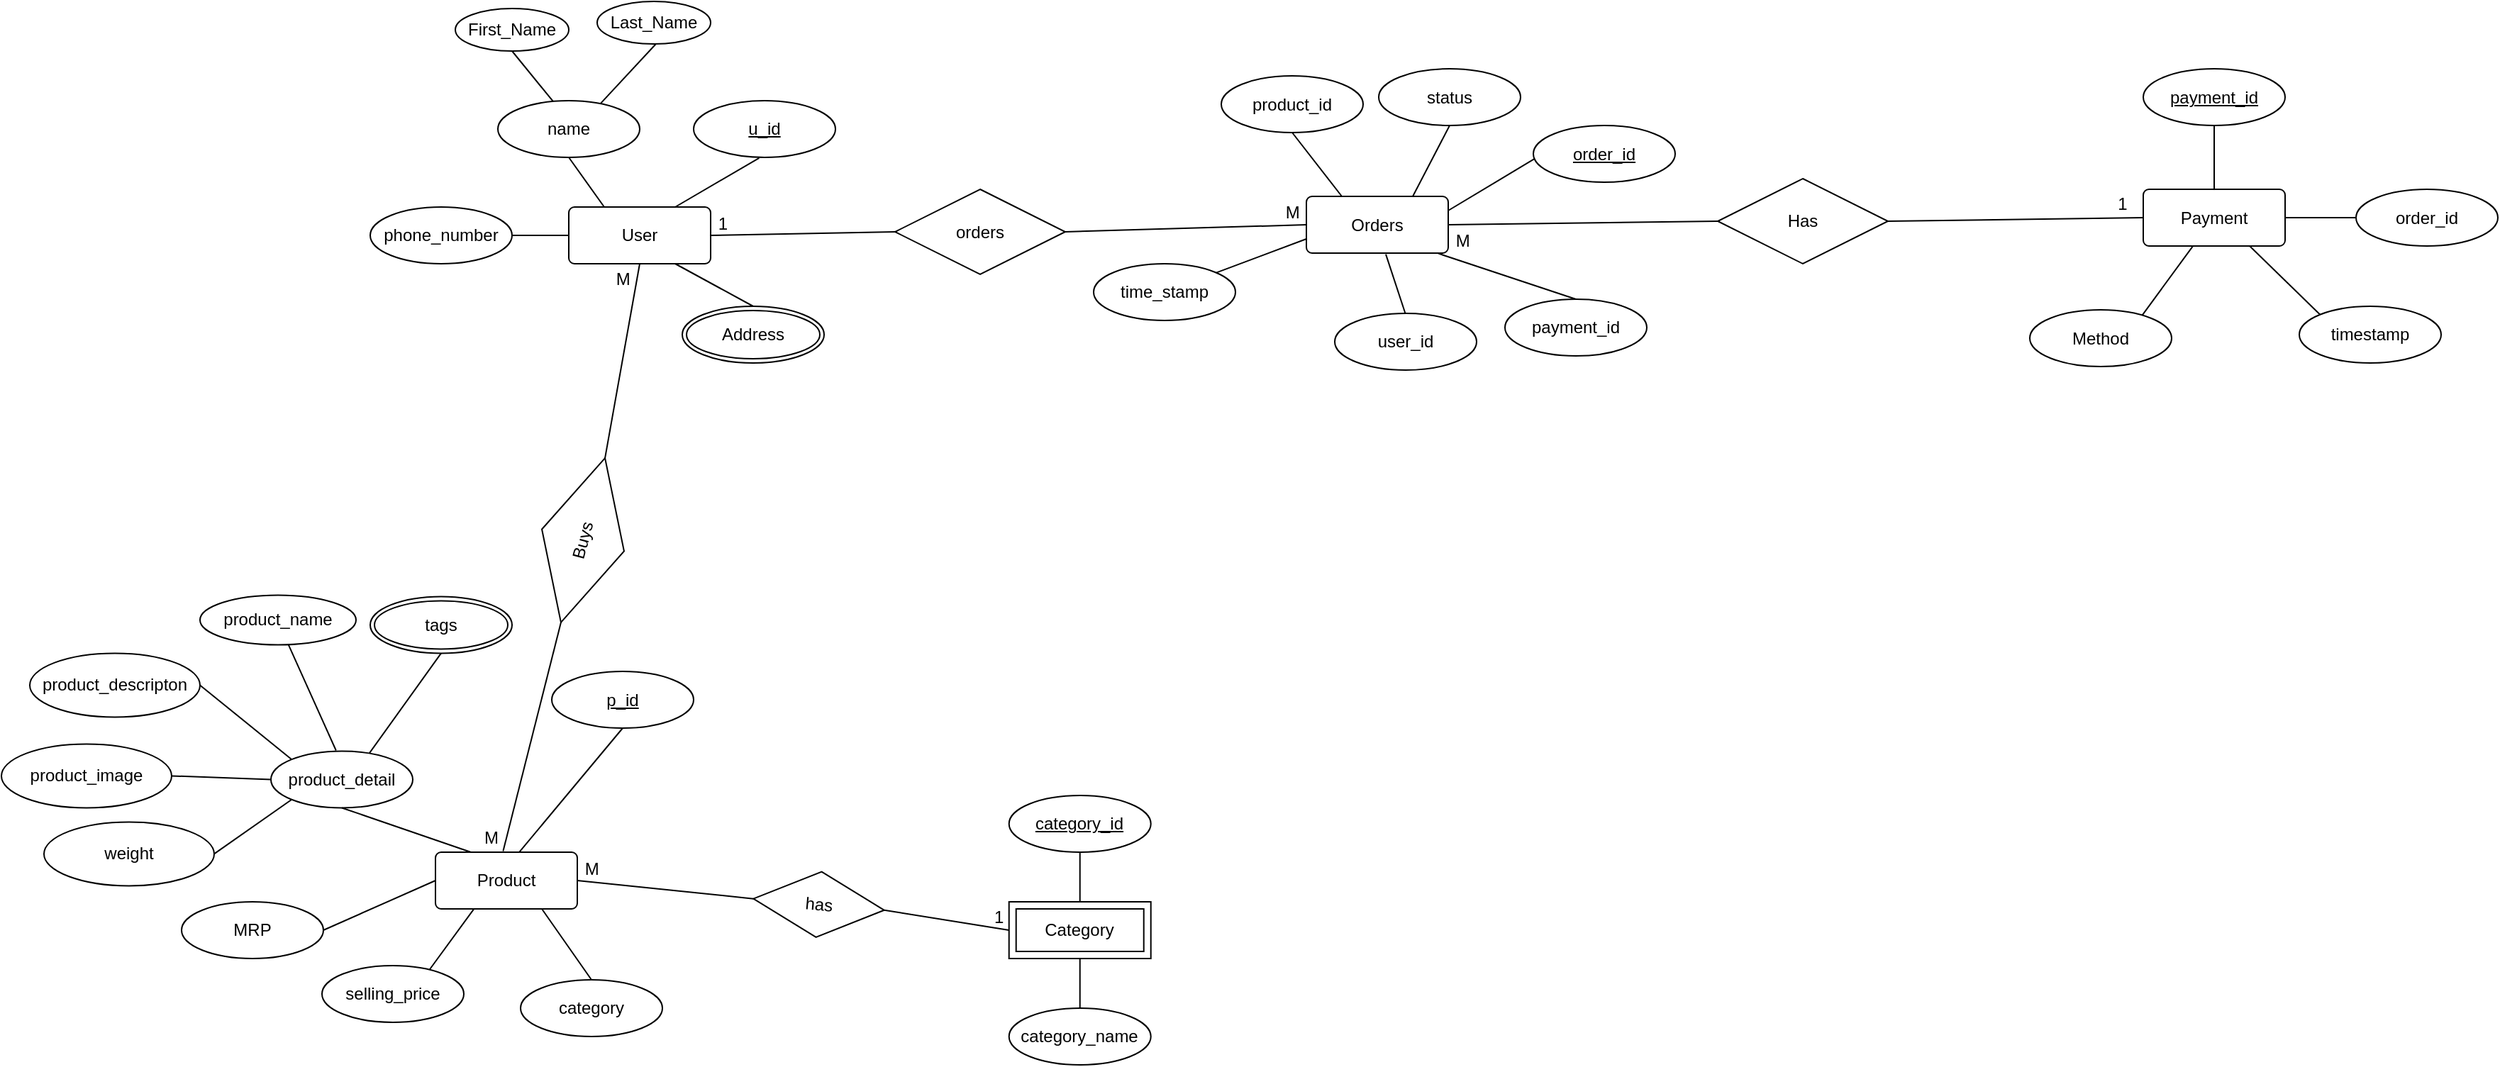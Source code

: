 <mxfile version="20.7.4" type="github">
  <diagram id="uWTazUt5wrkg9_69gz7J" name="Page-1">
    <mxGraphModel dx="2607" dy="2558" grid="1" gridSize="10" guides="1" tooltips="1" connect="1" arrows="1" fold="1" page="1" pageScale="1" pageWidth="827" pageHeight="1169" math="0" shadow="0">
      <root>
        <mxCell id="0" />
        <mxCell id="1" parent="0" />
        <mxCell id="tgCRLHgkdqEfZ8YYRcge-3" value="Product" style="rounded=1;arcSize=10;whiteSpace=wrap;html=1;align=center;" vertex="1" parent="1">
          <mxGeometry x="1006" y="590" width="100" height="40" as="geometry" />
        </mxCell>
        <mxCell id="tgCRLHgkdqEfZ8YYRcge-4" value="User" style="rounded=1;arcSize=10;whiteSpace=wrap;html=1;align=center;" vertex="1" parent="1">
          <mxGeometry x="1100" y="135" width="100" height="40" as="geometry" />
        </mxCell>
        <mxCell id="tgCRLHgkdqEfZ8YYRcge-7" value="Category" style="shape=ext;margin=3;double=1;whiteSpace=wrap;html=1;align=center;" vertex="1" parent="1">
          <mxGeometry x="1410.36" y="625" width="100" height="40" as="geometry" />
        </mxCell>
        <mxCell id="tgCRLHgkdqEfZ8YYRcge-8" value="Payment" style="rounded=1;arcSize=10;whiteSpace=wrap;html=1;align=center;" vertex="1" parent="1">
          <mxGeometry x="2210" y="122.5" width="100" height="40" as="geometry" />
        </mxCell>
        <mxCell id="tgCRLHgkdqEfZ8YYRcge-9" value="u_id" style="ellipse;whiteSpace=wrap;html=1;align=center;fontStyle=4;" vertex="1" parent="1">
          <mxGeometry x="1188" y="60" width="100" height="40" as="geometry" />
        </mxCell>
        <mxCell id="tgCRLHgkdqEfZ8YYRcge-10" value="" style="endArrow=none;html=1;rounded=0;exitX=0.75;exitY=0;exitDx=0;exitDy=0;entryX=0.462;entryY=1.01;entryDx=0;entryDy=0;entryPerimeter=0;" edge="1" parent="1" source="tgCRLHgkdqEfZ8YYRcge-4" target="tgCRLHgkdqEfZ8YYRcge-9">
          <mxGeometry relative="1" as="geometry">
            <mxPoint x="1250" y="135" as="sourcePoint" />
            <mxPoint x="1410" y="135" as="targetPoint" />
          </mxGeometry>
        </mxCell>
        <mxCell id="tgCRLHgkdqEfZ8YYRcge-12" value="name" style="ellipse;whiteSpace=wrap;html=1;align=center;" vertex="1" parent="1">
          <mxGeometry x="1050" y="60" width="100" height="40" as="geometry" />
        </mxCell>
        <mxCell id="tgCRLHgkdqEfZ8YYRcge-15" value="" style="endArrow=none;html=1;rounded=0;exitX=0.5;exitY=1;exitDx=0;exitDy=0;entryX=0.25;entryY=0;entryDx=0;entryDy=0;" edge="1" parent="1" source="tgCRLHgkdqEfZ8YYRcge-12" target="tgCRLHgkdqEfZ8YYRcge-4">
          <mxGeometry relative="1" as="geometry">
            <mxPoint x="1130" y="55" as="sourcePoint" />
            <mxPoint x="1290" y="55" as="targetPoint" />
          </mxGeometry>
        </mxCell>
        <mxCell id="tgCRLHgkdqEfZ8YYRcge-17" value="" style="endArrow=none;html=1;rounded=0;exitX=0.389;exitY=0.012;exitDx=0;exitDy=0;exitPerimeter=0;entryX=0.5;entryY=1;entryDx=0;entryDy=0;" edge="1" parent="1" source="tgCRLHgkdqEfZ8YYRcge-12" target="tgCRLHgkdqEfZ8YYRcge-20">
          <mxGeometry relative="1" as="geometry">
            <mxPoint x="1040" y="90" as="sourcePoint" />
            <mxPoint x="1080" y="30" as="targetPoint" />
          </mxGeometry>
        </mxCell>
        <mxCell id="tgCRLHgkdqEfZ8YYRcge-20" value="First_Name" style="ellipse;whiteSpace=wrap;html=1;align=center;" vertex="1" parent="1">
          <mxGeometry x="1020" y="-5" width="80" height="30" as="geometry" />
        </mxCell>
        <mxCell id="tgCRLHgkdqEfZ8YYRcge-21" value="Last_Name" style="ellipse;whiteSpace=wrap;html=1;align=center;" vertex="1" parent="1">
          <mxGeometry x="1120" y="-10" width="80" height="30" as="geometry" />
        </mxCell>
        <mxCell id="tgCRLHgkdqEfZ8YYRcge-24" value="Address" style="ellipse;shape=doubleEllipse;margin=3;whiteSpace=wrap;html=1;align=center;" vertex="1" parent="1">
          <mxGeometry x="1180" y="205" width="100" height="40" as="geometry" />
        </mxCell>
        <mxCell id="tgCRLHgkdqEfZ8YYRcge-27" value="" style="endArrow=none;html=1;rounded=0;exitX=0.721;exitY=0.058;exitDx=0;exitDy=0;exitPerimeter=0;entryX=0.515;entryY=1.008;entryDx=0;entryDy=0;entryPerimeter=0;" edge="1" parent="1" target="tgCRLHgkdqEfZ8YYRcge-21">
          <mxGeometry relative="1" as="geometry">
            <mxPoint x="1122.1" y="62.32" as="sourcePoint" />
            <mxPoint x="1180" y="20" as="targetPoint" />
          </mxGeometry>
        </mxCell>
        <mxCell id="tgCRLHgkdqEfZ8YYRcge-28" value="" style="endArrow=none;html=1;rounded=0;exitX=0.75;exitY=1;exitDx=0;exitDy=0;entryX=0.5;entryY=0;entryDx=0;entryDy=0;" edge="1" parent="1" source="tgCRLHgkdqEfZ8YYRcge-4" target="tgCRLHgkdqEfZ8YYRcge-24">
          <mxGeometry relative="1" as="geometry">
            <mxPoint x="1182.1" y="77.32" as="sourcePoint" />
            <mxPoint x="1214.16" y="35.42" as="targetPoint" />
          </mxGeometry>
        </mxCell>
        <mxCell id="tgCRLHgkdqEfZ8YYRcge-30" value="phone_number" style="ellipse;whiteSpace=wrap;html=1;align=center;" vertex="1" parent="1">
          <mxGeometry x="960" y="135" width="100" height="40" as="geometry" />
        </mxCell>
        <mxCell id="tgCRLHgkdqEfZ8YYRcge-31" value="" style="endArrow=none;html=1;rounded=0;entryX=0;entryY=0.5;entryDx=0;entryDy=0;" edge="1" parent="1" target="tgCRLHgkdqEfZ8YYRcge-4">
          <mxGeometry relative="1" as="geometry">
            <mxPoint x="1060" y="155" as="sourcePoint" />
            <mxPoint x="1090" y="155" as="targetPoint" />
          </mxGeometry>
        </mxCell>
        <mxCell id="tgCRLHgkdqEfZ8YYRcge-32" value="&lt;u&gt;payment_id&lt;/u&gt;" style="ellipse;whiteSpace=wrap;html=1;align=center;" vertex="1" parent="1">
          <mxGeometry x="2210" y="37.5" width="100" height="40" as="geometry" />
        </mxCell>
        <mxCell id="tgCRLHgkdqEfZ8YYRcge-33" value="order_id" style="ellipse;whiteSpace=wrap;html=1;align=center;" vertex="1" parent="1">
          <mxGeometry x="2360" y="122.5" width="100" height="40" as="geometry" />
        </mxCell>
        <mxCell id="tgCRLHgkdqEfZ8YYRcge-35" value="timestamp" style="ellipse;whiteSpace=wrap;html=1;align=center;" vertex="1" parent="1">
          <mxGeometry x="2320" y="205" width="100" height="40" as="geometry" />
        </mxCell>
        <mxCell id="tgCRLHgkdqEfZ8YYRcge-37" value="Method" style="ellipse;whiteSpace=wrap;html=1;align=center;" vertex="1" parent="1">
          <mxGeometry x="2130" y="207.5" width="100" height="40" as="geometry" />
        </mxCell>
        <mxCell id="tgCRLHgkdqEfZ8YYRcge-38" value="" style="endArrow=none;html=1;rounded=0;entryX=0.5;entryY=0;entryDx=0;entryDy=0;" edge="1" parent="1" source="tgCRLHgkdqEfZ8YYRcge-32" target="tgCRLHgkdqEfZ8YYRcge-8">
          <mxGeometry relative="1" as="geometry">
            <mxPoint x="1840" y="-77.5" as="sourcePoint" />
            <mxPoint x="1916.2" y="-127.1" as="targetPoint" />
          </mxGeometry>
        </mxCell>
        <mxCell id="tgCRLHgkdqEfZ8YYRcge-41" value="" style="endArrow=none;html=1;rounded=0;exitX=0.793;exitY=0.095;exitDx=0;exitDy=0;exitPerimeter=0;entryX=0.35;entryY=1.001;entryDx=0;entryDy=0;entryPerimeter=0;" edge="1" parent="1" source="tgCRLHgkdqEfZ8YYRcge-37" target="tgCRLHgkdqEfZ8YYRcge-8">
          <mxGeometry width="50" height="50" relative="1" as="geometry">
            <mxPoint x="2040" y="152.5" as="sourcePoint" />
            <mxPoint x="2090" y="102.5" as="targetPoint" />
          </mxGeometry>
        </mxCell>
        <mxCell id="tgCRLHgkdqEfZ8YYRcge-44" value="" style="endArrow=none;html=1;rounded=0;exitX=0;exitY=0;exitDx=0;exitDy=0;entryX=0.75;entryY=1;entryDx=0;entryDy=0;" edge="1" parent="1" source="tgCRLHgkdqEfZ8YYRcge-35" target="tgCRLHgkdqEfZ8YYRcge-8">
          <mxGeometry width="50" height="50" relative="1" as="geometry">
            <mxPoint x="2209.3" y="216.3" as="sourcePoint" />
            <mxPoint x="2310" y="167.5" as="targetPoint" />
          </mxGeometry>
        </mxCell>
        <mxCell id="tgCRLHgkdqEfZ8YYRcge-45" value="" style="endArrow=none;html=1;rounded=0;entryX=0;entryY=0.5;entryDx=0;entryDy=0;exitX=1;exitY=0.5;exitDx=0;exitDy=0;" edge="1" parent="1" source="tgCRLHgkdqEfZ8YYRcge-8" target="tgCRLHgkdqEfZ8YYRcge-33">
          <mxGeometry width="50" height="50" relative="1" as="geometry">
            <mxPoint x="2320" y="142.5" as="sourcePoint" />
            <mxPoint x="2350" y="142.5" as="targetPoint" />
          </mxGeometry>
        </mxCell>
        <mxCell id="tgCRLHgkdqEfZ8YYRcge-46" value="&lt;u&gt;p_id&lt;/u&gt;" style="ellipse;whiteSpace=wrap;html=1;align=center;" vertex="1" parent="1">
          <mxGeometry x="1088" y="462.5" width="100" height="40" as="geometry" />
        </mxCell>
        <mxCell id="tgCRLHgkdqEfZ8YYRcge-47" value="product_detail" style="ellipse;whiteSpace=wrap;html=1;align=center;" vertex="1" parent="1">
          <mxGeometry x="890" y="518.72" width="100" height="40" as="geometry" />
        </mxCell>
        <mxCell id="tgCRLHgkdqEfZ8YYRcge-50" value="" style="endArrow=none;html=1;rounded=0;exitX=0.5;exitY=1;exitDx=0;exitDy=0;entryX=0.25;entryY=0;entryDx=0;entryDy=0;" edge="1" parent="1" source="tgCRLHgkdqEfZ8YYRcge-47" target="tgCRLHgkdqEfZ8YYRcge-3">
          <mxGeometry relative="1" as="geometry">
            <mxPoint x="906" y="540" as="sourcePoint" />
            <mxPoint x="1066" y="540" as="targetPoint" />
          </mxGeometry>
        </mxCell>
        <mxCell id="tgCRLHgkdqEfZ8YYRcge-51" value="" style="endArrow=none;html=1;rounded=0;entryX=0.5;entryY=1;entryDx=0;entryDy=0;exitX=0.589;exitY=0.004;exitDx=0;exitDy=0;exitPerimeter=0;" edge="1" parent="1" source="tgCRLHgkdqEfZ8YYRcge-3" target="tgCRLHgkdqEfZ8YYRcge-46">
          <mxGeometry relative="1" as="geometry">
            <mxPoint x="896" y="550" as="sourcePoint" />
            <mxPoint x="1056" y="550" as="targetPoint" />
          </mxGeometry>
        </mxCell>
        <mxCell id="tgCRLHgkdqEfZ8YYRcge-54" value="product_name" style="ellipse;whiteSpace=wrap;html=1;align=center;" vertex="1" parent="1">
          <mxGeometry x="840" y="408.72" width="110" height="35" as="geometry" />
        </mxCell>
        <mxCell id="tgCRLHgkdqEfZ8YYRcge-56" value="tags" style="ellipse;shape=doubleEllipse;margin=3;whiteSpace=wrap;html=1;align=center;" vertex="1" parent="1">
          <mxGeometry x="960" y="409.72" width="100" height="40" as="geometry" />
        </mxCell>
        <mxCell id="tgCRLHgkdqEfZ8YYRcge-57" value="product_descripton" style="ellipse;whiteSpace=wrap;html=1;align=center;" vertex="1" parent="1">
          <mxGeometry x="720" y="449.72" width="120" height="45" as="geometry" />
        </mxCell>
        <mxCell id="tgCRLHgkdqEfZ8YYRcge-58" value="product_image" style="ellipse;whiteSpace=wrap;html=1;align=center;" vertex="1" parent="1">
          <mxGeometry x="700" y="513.72" width="120" height="45" as="geometry" />
        </mxCell>
        <mxCell id="tgCRLHgkdqEfZ8YYRcge-60" value="weight" style="ellipse;whiteSpace=wrap;html=1;align=center;" vertex="1" parent="1">
          <mxGeometry x="730" y="568.72" width="120" height="45" as="geometry" />
        </mxCell>
        <mxCell id="tgCRLHgkdqEfZ8YYRcge-62" value="" style="endArrow=none;html=1;rounded=0;entryX=0.459;entryY=-0.012;entryDx=0;entryDy=0;entryPerimeter=0;exitX=0.567;exitY=0.999;exitDx=0;exitDy=0;exitPerimeter=0;" edge="1" parent="1" source="tgCRLHgkdqEfZ8YYRcge-54" target="tgCRLHgkdqEfZ8YYRcge-47">
          <mxGeometry relative="1" as="geometry">
            <mxPoint x="720" y="458.72" as="sourcePoint" />
            <mxPoint x="880" y="458.72" as="targetPoint" />
          </mxGeometry>
        </mxCell>
        <mxCell id="tgCRLHgkdqEfZ8YYRcge-63" value="" style="endArrow=none;html=1;rounded=0;entryX=0;entryY=0;entryDx=0;entryDy=0;exitX=1;exitY=0.5;exitDx=0;exitDy=0;" edge="1" parent="1" source="tgCRLHgkdqEfZ8YYRcge-57" target="tgCRLHgkdqEfZ8YYRcge-47">
          <mxGeometry relative="1" as="geometry">
            <mxPoint x="912.37" y="453.685" as="sourcePoint" />
            <mxPoint x="945.9" y="528.24" as="targetPoint" />
          </mxGeometry>
        </mxCell>
        <mxCell id="tgCRLHgkdqEfZ8YYRcge-64" value="" style="endArrow=none;html=1;rounded=0;entryX=0;entryY=0.5;entryDx=0;entryDy=0;exitX=1;exitY=0.5;exitDx=0;exitDy=0;" edge="1" parent="1" source="tgCRLHgkdqEfZ8YYRcge-58" target="tgCRLHgkdqEfZ8YYRcge-47">
          <mxGeometry relative="1" as="geometry">
            <mxPoint x="850.0" y="482.22" as="sourcePoint" />
            <mxPoint x="914.673" y="534.567" as="targetPoint" />
          </mxGeometry>
        </mxCell>
        <mxCell id="tgCRLHgkdqEfZ8YYRcge-65" value="" style="endArrow=none;html=1;rounded=0;entryX=0;entryY=1;entryDx=0;entryDy=0;exitX=1;exitY=0.5;exitDx=0;exitDy=0;" edge="1" parent="1" source="tgCRLHgkdqEfZ8YYRcge-60" target="tgCRLHgkdqEfZ8YYRcge-47">
          <mxGeometry relative="1" as="geometry">
            <mxPoint x="830.0" y="546.22" as="sourcePoint" />
            <mxPoint x="900.0" y="548.72" as="targetPoint" />
          </mxGeometry>
        </mxCell>
        <mxCell id="tgCRLHgkdqEfZ8YYRcge-66" value="" style="endArrow=none;html=1;rounded=0;entryX=0.695;entryY=0.033;entryDx=0;entryDy=0;exitX=0.5;exitY=1;exitDx=0;exitDy=0;entryPerimeter=0;" edge="1" parent="1" source="tgCRLHgkdqEfZ8YYRcge-56" target="tgCRLHgkdqEfZ8YYRcge-47">
          <mxGeometry relative="1" as="geometry">
            <mxPoint x="912.37" y="453.685" as="sourcePoint" />
            <mxPoint x="945.9" y="528.24" as="targetPoint" />
          </mxGeometry>
        </mxCell>
        <mxCell id="tgCRLHgkdqEfZ8YYRcge-67" value="MRP" style="ellipse;whiteSpace=wrap;html=1;align=center;" vertex="1" parent="1">
          <mxGeometry x="827" y="625" width="100" height="40" as="geometry" />
        </mxCell>
        <mxCell id="tgCRLHgkdqEfZ8YYRcge-68" value="selling_price" style="ellipse;whiteSpace=wrap;html=1;align=center;" vertex="1" parent="1">
          <mxGeometry x="926" y="670" width="100" height="40" as="geometry" />
        </mxCell>
        <mxCell id="tgCRLHgkdqEfZ8YYRcge-69" value="" style="endArrow=none;html=1;rounded=0;entryX=0;entryY=0.5;entryDx=0;entryDy=0;exitX=1;exitY=0.5;exitDx=0;exitDy=0;" edge="1" parent="1" source="tgCRLHgkdqEfZ8YYRcge-67" target="tgCRLHgkdqEfZ8YYRcge-3">
          <mxGeometry relative="1" as="geometry">
            <mxPoint x="906.0" y="562.5" as="sourcePoint" />
            <mxPoint x="960.645" y="524.142" as="targetPoint" />
          </mxGeometry>
        </mxCell>
        <mxCell id="tgCRLHgkdqEfZ8YYRcge-70" value="" style="endArrow=none;html=1;rounded=0;entryX=0.271;entryY=1.002;entryDx=0;entryDy=0;exitX=0.758;exitY=0.072;exitDx=0;exitDy=0;entryPerimeter=0;exitPerimeter=0;" edge="1" parent="1" source="tgCRLHgkdqEfZ8YYRcge-68" target="tgCRLHgkdqEfZ8YYRcge-3">
          <mxGeometry relative="1" as="geometry">
            <mxPoint x="936" y="620" as="sourcePoint" />
            <mxPoint x="1016" y="620" as="targetPoint" />
          </mxGeometry>
        </mxCell>
        <mxCell id="tgCRLHgkdqEfZ8YYRcge-71" value="category" style="ellipse;whiteSpace=wrap;html=1;align=center;" vertex="1" parent="1">
          <mxGeometry x="1066" y="680" width="100" height="40" as="geometry" />
        </mxCell>
        <mxCell id="tgCRLHgkdqEfZ8YYRcge-72" value="" style="endArrow=none;html=1;rounded=0;entryX=0.75;entryY=1;entryDx=0;entryDy=0;exitX=0.5;exitY=0;exitDx=0;exitDy=0;" edge="1" parent="1" source="tgCRLHgkdqEfZ8YYRcge-71" target="tgCRLHgkdqEfZ8YYRcge-3">
          <mxGeometry relative="1" as="geometry">
            <mxPoint x="981.8" y="672.88" as="sourcePoint" />
            <mxPoint x="1043.1" y="640.08" as="targetPoint" />
          </mxGeometry>
        </mxCell>
        <mxCell id="tgCRLHgkdqEfZ8YYRcge-73" value="&lt;u&gt;category_id&lt;/u&gt;" style="ellipse;whiteSpace=wrap;html=1;align=center;" vertex="1" parent="1">
          <mxGeometry x="1410.36" y="550" width="100" height="40" as="geometry" />
        </mxCell>
        <mxCell id="tgCRLHgkdqEfZ8YYRcge-74" value="category_name" style="ellipse;whiteSpace=wrap;html=1;align=center;" vertex="1" parent="1">
          <mxGeometry x="1410.36" y="700" width="100" height="40" as="geometry" />
        </mxCell>
        <mxCell id="tgCRLHgkdqEfZ8YYRcge-78" value="" style="endArrow=none;html=1;rounded=0;exitX=1;exitY=0.5;exitDx=0;exitDy=0;entryX=0;entryY=0.5;entryDx=0;entryDy=0;startArrow=none;" edge="1" parent="1" source="tgCRLHgkdqEfZ8YYRcge-82" target="tgCRLHgkdqEfZ8YYRcge-7">
          <mxGeometry relative="1" as="geometry">
            <mxPoint x="1166" y="630" as="sourcePoint" />
            <mxPoint x="1326" y="630" as="targetPoint" />
          </mxGeometry>
        </mxCell>
        <mxCell id="tgCRLHgkdqEfZ8YYRcge-80" value="1&amp;nbsp;" style="resizable=0;html=1;align=right;verticalAlign=bottom;" connectable="0" vertex="1" parent="tgCRLHgkdqEfZ8YYRcge-78">
          <mxGeometry x="1" relative="1" as="geometry" />
        </mxCell>
        <mxCell id="tgCRLHgkdqEfZ8YYRcge-82" value="has" style="shape=rhombus;perimeter=rhombusPerimeter;whiteSpace=wrap;html=1;align=center;rotation=5;" vertex="1" parent="1">
          <mxGeometry x="1230" y="603.72" width="92.56" height="46.28" as="geometry" />
        </mxCell>
        <mxCell id="tgCRLHgkdqEfZ8YYRcge-83" value="" style="endArrow=none;html=1;rounded=0;exitX=1;exitY=0.5;exitDx=0;exitDy=0;entryX=0;entryY=0.5;entryDx=0;entryDy=0;" edge="1" parent="1" source="tgCRLHgkdqEfZ8YYRcge-3" target="tgCRLHgkdqEfZ8YYRcge-82">
          <mxGeometry relative="1" as="geometry">
            <mxPoint x="1106" y="610" as="sourcePoint" />
            <mxPoint x="1346" y="635" as="targetPoint" />
          </mxGeometry>
        </mxCell>
        <mxCell id="tgCRLHgkdqEfZ8YYRcge-84" value="&amp;nbsp;M" style="resizable=0;html=1;align=left;verticalAlign=bottom;" connectable="0" vertex="1" parent="tgCRLHgkdqEfZ8YYRcge-83">
          <mxGeometry x="-1" relative="1" as="geometry" />
        </mxCell>
        <mxCell id="tgCRLHgkdqEfZ8YYRcge-86" value="" style="endArrow=none;html=1;rounded=0;entryX=0.5;entryY=0;entryDx=0;entryDy=0;exitX=0.5;exitY=1;exitDx=0;exitDy=0;" edge="1" parent="1" source="tgCRLHgkdqEfZ8YYRcge-73" target="tgCRLHgkdqEfZ8YYRcge-7">
          <mxGeometry relative="1" as="geometry">
            <mxPoint x="1155.36" y="610" as="sourcePoint" />
            <mxPoint x="1254.36" y="540" as="targetPoint" />
          </mxGeometry>
        </mxCell>
        <mxCell id="tgCRLHgkdqEfZ8YYRcge-87" value="" style="endArrow=none;html=1;rounded=0;exitX=0.5;exitY=0;exitDx=0;exitDy=0;" edge="1" parent="1" source="tgCRLHgkdqEfZ8YYRcge-74" target="tgCRLHgkdqEfZ8YYRcge-7">
          <mxGeometry relative="1" as="geometry">
            <mxPoint x="1470.36" y="600" as="sourcePoint" />
            <mxPoint x="1470.36" y="635" as="targetPoint" />
          </mxGeometry>
        </mxCell>
        <mxCell id="tgCRLHgkdqEfZ8YYRcge-88" value="Orders" style="rounded=1;arcSize=10;whiteSpace=wrap;html=1;align=center;" vertex="1" parent="1">
          <mxGeometry x="1620" y="127.5" width="100" height="40" as="geometry" />
        </mxCell>
        <mxCell id="tgCRLHgkdqEfZ8YYRcge-89" value="order_id" style="ellipse;whiteSpace=wrap;html=1;align=center;fontStyle=4;" vertex="1" parent="1">
          <mxGeometry x="1780" y="77.5" width="100" height="40" as="geometry" />
        </mxCell>
        <mxCell id="tgCRLHgkdqEfZ8YYRcge-90" value="" style="endArrow=none;html=1;rounded=0;exitX=1;exitY=0.25;exitDx=0;exitDy=0;entryX=0.011;entryY=0.584;entryDx=0;entryDy=0;entryPerimeter=0;" edge="1" parent="1" source="tgCRLHgkdqEfZ8YYRcge-88" target="tgCRLHgkdqEfZ8YYRcge-89">
          <mxGeometry relative="1" as="geometry">
            <mxPoint x="1770" y="127.5" as="sourcePoint" />
            <mxPoint x="1930" y="127.5" as="targetPoint" />
          </mxGeometry>
        </mxCell>
        <mxCell id="tgCRLHgkdqEfZ8YYRcge-91" value="product_id" style="ellipse;whiteSpace=wrap;html=1;align=center;" vertex="1" parent="1">
          <mxGeometry x="1560" y="42.5" width="100" height="40" as="geometry" />
        </mxCell>
        <mxCell id="tgCRLHgkdqEfZ8YYRcge-92" value="" style="endArrow=none;html=1;rounded=0;exitX=0.5;exitY=1;exitDx=0;exitDy=0;entryX=0.25;entryY=0;entryDx=0;entryDy=0;" edge="1" parent="1" source="tgCRLHgkdqEfZ8YYRcge-91" target="tgCRLHgkdqEfZ8YYRcge-88">
          <mxGeometry relative="1" as="geometry">
            <mxPoint x="1650" y="47.5" as="sourcePoint" />
            <mxPoint x="1810" y="47.5" as="targetPoint" />
          </mxGeometry>
        </mxCell>
        <mxCell id="tgCRLHgkdqEfZ8YYRcge-98" value="" style="endArrow=none;html=1;rounded=0;exitX=0.56;exitY=1.021;exitDx=0;exitDy=0;entryX=0.501;entryY=0.028;entryDx=0;entryDy=0;entryPerimeter=0;exitPerimeter=0;" edge="1" parent="1" source="tgCRLHgkdqEfZ8YYRcge-88" target="tgCRLHgkdqEfZ8YYRcge-100">
          <mxGeometry relative="1" as="geometry">
            <mxPoint x="1702.1" y="69.82" as="sourcePoint" />
            <mxPoint x="1670" y="197.5" as="targetPoint" />
          </mxGeometry>
        </mxCell>
        <mxCell id="tgCRLHgkdqEfZ8YYRcge-99" value="" style="endArrow=none;html=1;rounded=0;entryX=0;entryY=0.75;entryDx=0;entryDy=0;" edge="1" parent="1" target="tgCRLHgkdqEfZ8YYRcge-88" source="tgCRLHgkdqEfZ8YYRcge-102">
          <mxGeometry relative="1" as="geometry">
            <mxPoint x="1580" y="147.5" as="sourcePoint" />
            <mxPoint x="1610" y="147.5" as="targetPoint" />
          </mxGeometry>
        </mxCell>
        <mxCell id="tgCRLHgkdqEfZ8YYRcge-100" value="user_id" style="ellipse;whiteSpace=wrap;html=1;align=center;" vertex="1" parent="1">
          <mxGeometry x="1640" y="210" width="100" height="40" as="geometry" />
        </mxCell>
        <mxCell id="tgCRLHgkdqEfZ8YYRcge-101" value="status" style="ellipse;whiteSpace=wrap;html=1;align=center;" vertex="1" parent="1">
          <mxGeometry x="1671" y="37.5" width="100" height="40" as="geometry" />
        </mxCell>
        <mxCell id="tgCRLHgkdqEfZ8YYRcge-102" value="time_stamp" style="ellipse;whiteSpace=wrap;html=1;align=center;" vertex="1" parent="1">
          <mxGeometry x="1470" y="175" width="100" height="40" as="geometry" />
        </mxCell>
        <mxCell id="tgCRLHgkdqEfZ8YYRcge-104" value="" style="endArrow=none;html=1;rounded=0;exitX=0.5;exitY=1;exitDx=0;exitDy=0;entryX=0.75;entryY=0;entryDx=0;entryDy=0;" edge="1" parent="1" source="tgCRLHgkdqEfZ8YYRcge-101" target="tgCRLHgkdqEfZ8YYRcge-88">
          <mxGeometry relative="1" as="geometry">
            <mxPoint x="1610" y="92.5" as="sourcePoint" />
            <mxPoint x="1655" y="137.5" as="targetPoint" />
          </mxGeometry>
        </mxCell>
        <mxCell id="tgCRLHgkdqEfZ8YYRcge-105" value="" style="endArrow=none;html=1;rounded=0;exitX=0;exitY=0.5;exitDx=0;exitDy=0;entryX=1;entryY=0.5;entryDx=0;entryDy=0;startArrow=none;" edge="1" parent="1" source="tgCRLHgkdqEfZ8YYRcge-110">
          <mxGeometry relative="1" as="geometry">
            <mxPoint x="1350" y="139.67" as="sourcePoint" />
            <mxPoint x="1200" y="155" as="targetPoint" />
          </mxGeometry>
        </mxCell>
        <mxCell id="tgCRLHgkdqEfZ8YYRcge-107" value="1" style="text;html=1;align=center;verticalAlign=middle;resizable=0;points=[];autosize=1;strokeColor=none;fillColor=none;" vertex="1" parent="1">
          <mxGeometry x="2180" y="117.5" width="30" height="30" as="geometry" />
        </mxCell>
        <mxCell id="tgCRLHgkdqEfZ8YYRcge-110" value="orders" style="shape=rhombus;perimeter=rhombusPerimeter;whiteSpace=wrap;html=1;align=center;" vertex="1" parent="1">
          <mxGeometry x="1330" y="122.5" width="120" height="60" as="geometry" />
        </mxCell>
        <mxCell id="tgCRLHgkdqEfZ8YYRcge-111" value="" style="endArrow=none;html=1;rounded=0;exitX=0;exitY=0.5;exitDx=0;exitDy=0;entryX=1;entryY=0.5;entryDx=0;entryDy=0;" edge="1" parent="1" target="tgCRLHgkdqEfZ8YYRcge-110">
          <mxGeometry relative="1" as="geometry">
            <mxPoint x="1620" y="147.5" as="sourcePoint" />
            <mxPoint x="1200" y="155" as="targetPoint" />
          </mxGeometry>
        </mxCell>
        <mxCell id="tgCRLHgkdqEfZ8YYRcge-112" value="&amp;nbsp;M" style="resizable=0;html=1;align=left;verticalAlign=bottom;" connectable="0" vertex="1" parent="tgCRLHgkdqEfZ8YYRcge-111">
          <mxGeometry x="-1" relative="1" as="geometry">
            <mxPoint x="-20" as="offset" />
          </mxGeometry>
        </mxCell>
        <mxCell id="tgCRLHgkdqEfZ8YYRcge-113" value="payment_id" style="ellipse;whiteSpace=wrap;html=1;align=center;" vertex="1" parent="1">
          <mxGeometry x="1760" y="200" width="100" height="40" as="geometry" />
        </mxCell>
        <mxCell id="tgCRLHgkdqEfZ8YYRcge-114" value="" style="endArrow=none;html=1;rounded=0;exitX=0.931;exitY=1.007;exitDx=0;exitDy=0;entryX=0.5;entryY=0;entryDx=0;entryDy=0;exitPerimeter=0;" edge="1" parent="1" source="tgCRLHgkdqEfZ8YYRcge-88" target="tgCRLHgkdqEfZ8YYRcge-113">
          <mxGeometry relative="1" as="geometry">
            <mxPoint x="1686" y="178.34" as="sourcePoint" />
            <mxPoint x="1690.1" y="218.62" as="targetPoint" />
          </mxGeometry>
        </mxCell>
        <mxCell id="tgCRLHgkdqEfZ8YYRcge-116" value="" style="endArrow=none;html=1;rounded=0;exitX=0;exitY=0.5;exitDx=0;exitDy=0;startArrow=none;entryX=1;entryY=0.5;entryDx=0;entryDy=0;" edge="1" parent="1" source="tgCRLHgkdqEfZ8YYRcge-117" target="tgCRLHgkdqEfZ8YYRcge-88">
          <mxGeometry relative="1" as="geometry">
            <mxPoint x="1870" y="134.67" as="sourcePoint" />
            <mxPoint x="1730" y="147.5" as="targetPoint" />
          </mxGeometry>
        </mxCell>
        <mxCell id="tgCRLHgkdqEfZ8YYRcge-117" value="Has" style="shape=rhombus;perimeter=rhombusPerimeter;whiteSpace=wrap;html=1;align=center;" vertex="1" parent="1">
          <mxGeometry x="1910" y="115" width="120" height="60" as="geometry" />
        </mxCell>
        <mxCell id="tgCRLHgkdqEfZ8YYRcge-118" value="" style="endArrow=none;html=1;rounded=0;exitX=0;exitY=0.5;exitDx=0;exitDy=0;entryX=1;entryY=0.5;entryDx=0;entryDy=0;" edge="1" parent="1" target="tgCRLHgkdqEfZ8YYRcge-117" source="tgCRLHgkdqEfZ8YYRcge-8">
          <mxGeometry relative="1" as="geometry">
            <mxPoint x="2140" y="142.5" as="sourcePoint" />
            <mxPoint x="1720" y="150" as="targetPoint" />
          </mxGeometry>
        </mxCell>
        <mxCell id="tgCRLHgkdqEfZ8YYRcge-119" value="&amp;nbsp;M" style="resizable=0;html=1;align=left;verticalAlign=bottom;" connectable="0" vertex="1" parent="tgCRLHgkdqEfZ8YYRcge-118">
          <mxGeometry x="-1" relative="1" as="geometry">
            <mxPoint x="-490" y="25" as="offset" />
          </mxGeometry>
        </mxCell>
        <mxCell id="tgCRLHgkdqEfZ8YYRcge-123" value="&amp;nbsp;1" style="resizable=0;html=1;align=left;verticalAlign=bottom;direction=east;" connectable="0" vertex="1" parent="1">
          <mxGeometry x="1200" y="155" as="geometry" />
        </mxCell>
        <mxCell id="tgCRLHgkdqEfZ8YYRcge-124" value="" style="endArrow=none;html=1;rounded=0;exitX=0;exitY=0.5;exitDx=0;exitDy=0;entryX=0.477;entryY=-0.02;entryDx=0;entryDy=0;startArrow=none;entryPerimeter=0;" edge="1" parent="1" source="tgCRLHgkdqEfZ8YYRcge-125" target="tgCRLHgkdqEfZ8YYRcge-3">
          <mxGeometry relative="1" as="geometry">
            <mxPoint x="1210" y="457.17" as="sourcePoint" />
            <mxPoint x="1060" y="472.5" as="targetPoint" />
          </mxGeometry>
        </mxCell>
        <mxCell id="tgCRLHgkdqEfZ8YYRcge-125" value="Buys" style="shape=rhombus;perimeter=rhombusPerimeter;whiteSpace=wrap;html=1;align=center;rotation=-75;" vertex="1" parent="1">
          <mxGeometry x="1050" y="340" width="120" height="60" as="geometry" />
        </mxCell>
        <mxCell id="tgCRLHgkdqEfZ8YYRcge-126" value="" style="endArrow=none;html=1;rounded=0;entryX=1;entryY=0.5;entryDx=0;entryDy=0;exitX=0.5;exitY=1;exitDx=0;exitDy=0;" edge="1" parent="1" target="tgCRLHgkdqEfZ8YYRcge-125" source="tgCRLHgkdqEfZ8YYRcge-4">
          <mxGeometry relative="1" as="geometry">
            <mxPoint x="1150" y="180" as="sourcePoint" />
            <mxPoint x="1060" y="472.5" as="targetPoint" />
          </mxGeometry>
        </mxCell>
        <mxCell id="tgCRLHgkdqEfZ8YYRcge-127" value="&amp;nbsp;M" style="resizable=0;html=1;align=left;verticalAlign=bottom;" connectable="0" vertex="1" parent="tgCRLHgkdqEfZ8YYRcge-126">
          <mxGeometry x="-1" relative="1" as="geometry">
            <mxPoint x="-22" y="19" as="offset" />
          </mxGeometry>
        </mxCell>
        <mxCell id="tgCRLHgkdqEfZ8YYRcge-129" value="M" style="text;html=1;align=center;verticalAlign=middle;resizable=0;points=[];autosize=1;strokeColor=none;fillColor=none;" vertex="1" parent="1">
          <mxGeometry x="1030" y="565" width="30" height="30" as="geometry" />
        </mxCell>
      </root>
    </mxGraphModel>
  </diagram>
</mxfile>
